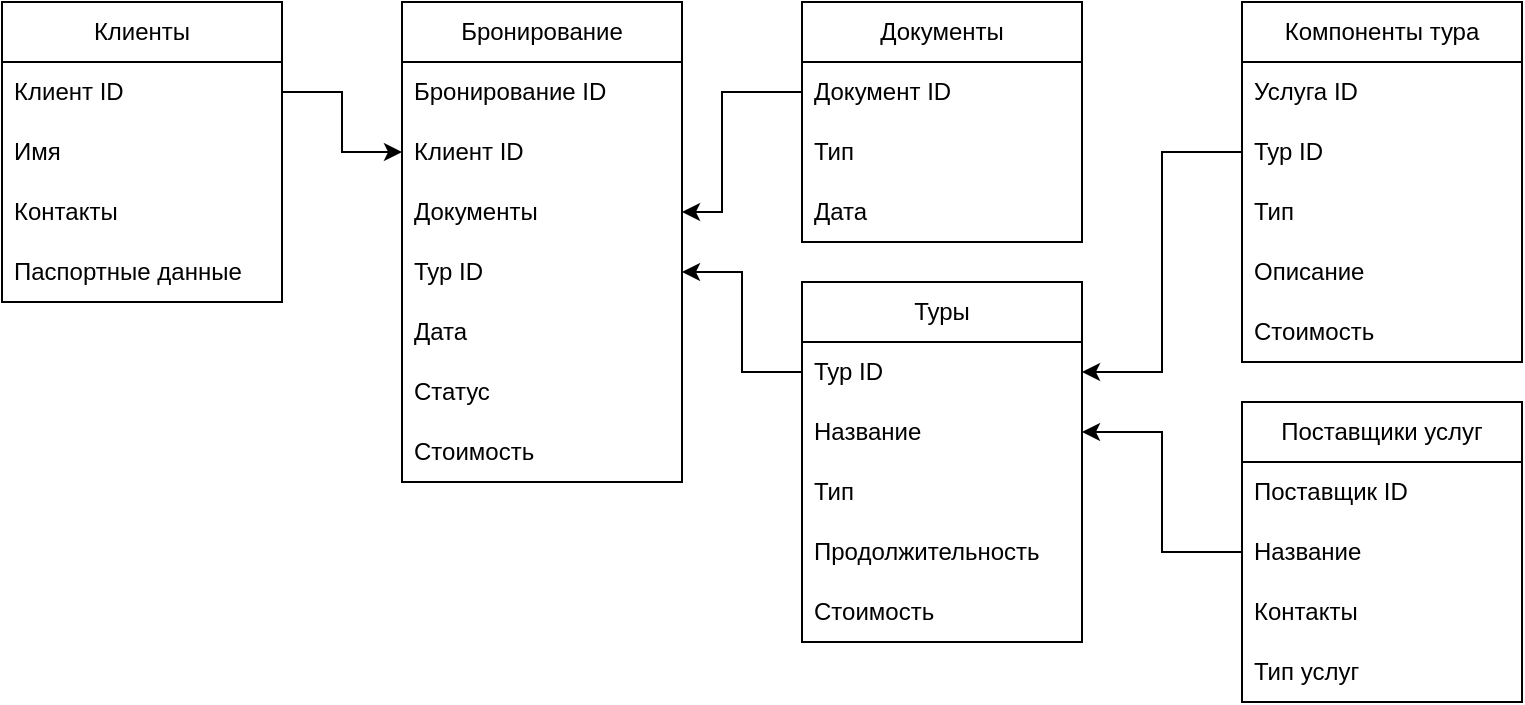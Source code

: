 <mxfile version="25.0.3">
  <diagram name="Страница — 1" id="lc1aimLQEBqBu4HDwsg1">
    <mxGraphModel dx="947" dy="601" grid="0" gridSize="10" guides="1" tooltips="1" connect="1" arrows="1" fold="1" page="1" pageScale="1" pageWidth="1169" pageHeight="827" math="0" shadow="0">
      <root>
        <mxCell id="0" />
        <mxCell id="1" parent="0" />
        <mxCell id="bFC9nPD_uuxMmTCtLFq5-8" value="Клиенты" style="swimlane;fontStyle=0;childLayout=stackLayout;horizontal=1;startSize=30;horizontalStack=0;resizeParent=1;resizeParentMax=0;resizeLast=0;collapsible=1;marginBottom=0;whiteSpace=wrap;html=1;" vertex="1" parent="1">
          <mxGeometry x="130" y="90" width="140" height="150" as="geometry" />
        </mxCell>
        <mxCell id="bFC9nPD_uuxMmTCtLFq5-9" value="Клиент ID" style="text;strokeColor=none;fillColor=none;align=left;verticalAlign=middle;spacingLeft=4;spacingRight=4;overflow=hidden;points=[[0,0.5],[1,0.5]];portConstraint=eastwest;rotatable=0;whiteSpace=wrap;html=1;" vertex="1" parent="bFC9nPD_uuxMmTCtLFq5-8">
          <mxGeometry y="30" width="140" height="30" as="geometry" />
        </mxCell>
        <mxCell id="bFC9nPD_uuxMmTCtLFq5-10" value="Имя" style="text;strokeColor=none;fillColor=none;align=left;verticalAlign=middle;spacingLeft=4;spacingRight=4;overflow=hidden;points=[[0,0.5],[1,0.5]];portConstraint=eastwest;rotatable=0;whiteSpace=wrap;html=1;" vertex="1" parent="bFC9nPD_uuxMmTCtLFq5-8">
          <mxGeometry y="60" width="140" height="30" as="geometry" />
        </mxCell>
        <mxCell id="bFC9nPD_uuxMmTCtLFq5-12" value="Контакты" style="text;strokeColor=none;fillColor=none;align=left;verticalAlign=middle;spacingLeft=4;spacingRight=4;overflow=hidden;points=[[0,0.5],[1,0.5]];portConstraint=eastwest;rotatable=0;whiteSpace=wrap;html=1;" vertex="1" parent="bFC9nPD_uuxMmTCtLFq5-8">
          <mxGeometry y="90" width="140" height="30" as="geometry" />
        </mxCell>
        <mxCell id="bFC9nPD_uuxMmTCtLFq5-11" value="Паспортные данные" style="text;strokeColor=none;fillColor=none;align=left;verticalAlign=middle;spacingLeft=4;spacingRight=4;overflow=hidden;points=[[0,0.5],[1,0.5]];portConstraint=eastwest;rotatable=0;whiteSpace=wrap;html=1;" vertex="1" parent="bFC9nPD_uuxMmTCtLFq5-8">
          <mxGeometry y="120" width="140" height="30" as="geometry" />
        </mxCell>
        <mxCell id="bFC9nPD_uuxMmTCtLFq5-13" value="Бронирование" style="swimlane;fontStyle=0;childLayout=stackLayout;horizontal=1;startSize=30;horizontalStack=0;resizeParent=1;resizeParentMax=0;resizeLast=0;collapsible=1;marginBottom=0;whiteSpace=wrap;html=1;" vertex="1" parent="1">
          <mxGeometry x="330" y="90" width="140" height="240" as="geometry" />
        </mxCell>
        <mxCell id="bFC9nPD_uuxMmTCtLFq5-14" value="Бронирование ID" style="text;strokeColor=none;fillColor=none;align=left;verticalAlign=middle;spacingLeft=4;spacingRight=4;overflow=hidden;points=[[0,0.5],[1,0.5]];portConstraint=eastwest;rotatable=0;whiteSpace=wrap;html=1;" vertex="1" parent="bFC9nPD_uuxMmTCtLFq5-13">
          <mxGeometry y="30" width="140" height="30" as="geometry" />
        </mxCell>
        <mxCell id="bFC9nPD_uuxMmTCtLFq5-15" value="Клиент ID" style="text;strokeColor=none;fillColor=none;align=left;verticalAlign=middle;spacingLeft=4;spacingRight=4;overflow=hidden;points=[[0,0.5],[1,0.5]];portConstraint=eastwest;rotatable=0;whiteSpace=wrap;html=1;" vertex="1" parent="bFC9nPD_uuxMmTCtLFq5-13">
          <mxGeometry y="60" width="140" height="30" as="geometry" />
        </mxCell>
        <mxCell id="bFC9nPD_uuxMmTCtLFq5-48" value="Документы" style="text;strokeColor=none;fillColor=none;align=left;verticalAlign=middle;spacingLeft=4;spacingRight=4;overflow=hidden;points=[[0,0.5],[1,0.5]];portConstraint=eastwest;rotatable=0;whiteSpace=wrap;html=1;" vertex="1" parent="bFC9nPD_uuxMmTCtLFq5-13">
          <mxGeometry y="90" width="140" height="30" as="geometry" />
        </mxCell>
        <mxCell id="bFC9nPD_uuxMmTCtLFq5-16" value="Тур ID" style="text;strokeColor=none;fillColor=none;align=left;verticalAlign=middle;spacingLeft=4;spacingRight=4;overflow=hidden;points=[[0,0.5],[1,0.5]];portConstraint=eastwest;rotatable=0;whiteSpace=wrap;html=1;" vertex="1" parent="bFC9nPD_uuxMmTCtLFq5-13">
          <mxGeometry y="120" width="140" height="30" as="geometry" />
        </mxCell>
        <mxCell id="bFC9nPD_uuxMmTCtLFq5-17" value="Дата" style="text;strokeColor=none;fillColor=none;align=left;verticalAlign=middle;spacingLeft=4;spacingRight=4;overflow=hidden;points=[[0,0.5],[1,0.5]];portConstraint=eastwest;rotatable=0;whiteSpace=wrap;html=1;" vertex="1" parent="bFC9nPD_uuxMmTCtLFq5-13">
          <mxGeometry y="150" width="140" height="30" as="geometry" />
        </mxCell>
        <mxCell id="bFC9nPD_uuxMmTCtLFq5-19" value="Статус" style="text;strokeColor=none;fillColor=none;align=left;verticalAlign=middle;spacingLeft=4;spacingRight=4;overflow=hidden;points=[[0,0.5],[1,0.5]];portConstraint=eastwest;rotatable=0;whiteSpace=wrap;html=1;" vertex="1" parent="bFC9nPD_uuxMmTCtLFq5-13">
          <mxGeometry y="180" width="140" height="30" as="geometry" />
        </mxCell>
        <mxCell id="bFC9nPD_uuxMmTCtLFq5-18" value="Стоимость" style="text;strokeColor=none;fillColor=none;align=left;verticalAlign=middle;spacingLeft=4;spacingRight=4;overflow=hidden;points=[[0,0.5],[1,0.5]];portConstraint=eastwest;rotatable=0;whiteSpace=wrap;html=1;" vertex="1" parent="bFC9nPD_uuxMmTCtLFq5-13">
          <mxGeometry y="210" width="140" height="30" as="geometry" />
        </mxCell>
        <mxCell id="bFC9nPD_uuxMmTCtLFq5-20" value="Документы" style="swimlane;fontStyle=0;childLayout=stackLayout;horizontal=1;startSize=30;horizontalStack=0;resizeParent=1;resizeParentMax=0;resizeLast=0;collapsible=1;marginBottom=0;whiteSpace=wrap;html=1;" vertex="1" parent="1">
          <mxGeometry x="530" y="90" width="140" height="120" as="geometry" />
        </mxCell>
        <mxCell id="bFC9nPD_uuxMmTCtLFq5-21" value="Документ ID" style="text;strokeColor=none;fillColor=none;align=left;verticalAlign=middle;spacingLeft=4;spacingRight=4;overflow=hidden;points=[[0,0.5],[1,0.5]];portConstraint=eastwest;rotatable=0;whiteSpace=wrap;html=1;" vertex="1" parent="bFC9nPD_uuxMmTCtLFq5-20">
          <mxGeometry y="30" width="140" height="30" as="geometry" />
        </mxCell>
        <mxCell id="bFC9nPD_uuxMmTCtLFq5-22" value="Тип" style="text;strokeColor=none;fillColor=none;align=left;verticalAlign=middle;spacingLeft=4;spacingRight=4;overflow=hidden;points=[[0,0.5],[1,0.5]];portConstraint=eastwest;rotatable=0;whiteSpace=wrap;html=1;" vertex="1" parent="bFC9nPD_uuxMmTCtLFq5-20">
          <mxGeometry y="60" width="140" height="30" as="geometry" />
        </mxCell>
        <mxCell id="bFC9nPD_uuxMmTCtLFq5-23" value="Дата" style="text;strokeColor=none;fillColor=none;align=left;verticalAlign=middle;spacingLeft=4;spacingRight=4;overflow=hidden;points=[[0,0.5],[1,0.5]];portConstraint=eastwest;rotatable=0;whiteSpace=wrap;html=1;" vertex="1" parent="bFC9nPD_uuxMmTCtLFq5-20">
          <mxGeometry y="90" width="140" height="30" as="geometry" />
        </mxCell>
        <mxCell id="bFC9nPD_uuxMmTCtLFq5-25" value="Туры" style="swimlane;fontStyle=0;childLayout=stackLayout;horizontal=1;startSize=30;horizontalStack=0;resizeParent=1;resizeParentMax=0;resizeLast=0;collapsible=1;marginBottom=0;whiteSpace=wrap;html=1;" vertex="1" parent="1">
          <mxGeometry x="530" y="230" width="140" height="180" as="geometry" />
        </mxCell>
        <mxCell id="bFC9nPD_uuxMmTCtLFq5-26" value="Тур ID" style="text;strokeColor=none;fillColor=none;align=left;verticalAlign=middle;spacingLeft=4;spacingRight=4;overflow=hidden;points=[[0,0.5],[1,0.5]];portConstraint=eastwest;rotatable=0;whiteSpace=wrap;html=1;" vertex="1" parent="bFC9nPD_uuxMmTCtLFq5-25">
          <mxGeometry y="30" width="140" height="30" as="geometry" />
        </mxCell>
        <mxCell id="bFC9nPD_uuxMmTCtLFq5-27" value="Название" style="text;strokeColor=none;fillColor=none;align=left;verticalAlign=middle;spacingLeft=4;spacingRight=4;overflow=hidden;points=[[0,0.5],[1,0.5]];portConstraint=eastwest;rotatable=0;whiteSpace=wrap;html=1;" vertex="1" parent="bFC9nPD_uuxMmTCtLFq5-25">
          <mxGeometry y="60" width="140" height="30" as="geometry" />
        </mxCell>
        <mxCell id="bFC9nPD_uuxMmTCtLFq5-28" value="Тип" style="text;strokeColor=none;fillColor=none;align=left;verticalAlign=middle;spacingLeft=4;spacingRight=4;overflow=hidden;points=[[0,0.5],[1,0.5]];portConstraint=eastwest;rotatable=0;whiteSpace=wrap;html=1;" vertex="1" parent="bFC9nPD_uuxMmTCtLFq5-25">
          <mxGeometry y="90" width="140" height="30" as="geometry" />
        </mxCell>
        <mxCell id="bFC9nPD_uuxMmTCtLFq5-30" value="Продолжительность" style="text;strokeColor=none;fillColor=none;align=left;verticalAlign=middle;spacingLeft=4;spacingRight=4;overflow=hidden;points=[[0,0.5],[1,0.5]];portConstraint=eastwest;rotatable=0;whiteSpace=wrap;html=1;" vertex="1" parent="bFC9nPD_uuxMmTCtLFq5-25">
          <mxGeometry y="120" width="140" height="30" as="geometry" />
        </mxCell>
        <mxCell id="bFC9nPD_uuxMmTCtLFq5-29" value="Стоимость" style="text;strokeColor=none;fillColor=none;align=left;verticalAlign=middle;spacingLeft=4;spacingRight=4;overflow=hidden;points=[[0,0.5],[1,0.5]];portConstraint=eastwest;rotatable=0;whiteSpace=wrap;html=1;" vertex="1" parent="bFC9nPD_uuxMmTCtLFq5-25">
          <mxGeometry y="150" width="140" height="30" as="geometry" />
        </mxCell>
        <mxCell id="bFC9nPD_uuxMmTCtLFq5-31" value="Компоненты тура" style="swimlane;fontStyle=0;childLayout=stackLayout;horizontal=1;startSize=30;horizontalStack=0;resizeParent=1;resizeParentMax=0;resizeLast=0;collapsible=1;marginBottom=0;whiteSpace=wrap;html=1;" vertex="1" parent="1">
          <mxGeometry x="750" y="90" width="140" height="180" as="geometry" />
        </mxCell>
        <mxCell id="bFC9nPD_uuxMmTCtLFq5-32" value="Услуга ID" style="text;strokeColor=none;fillColor=none;align=left;verticalAlign=middle;spacingLeft=4;spacingRight=4;overflow=hidden;points=[[0,0.5],[1,0.5]];portConstraint=eastwest;rotatable=0;whiteSpace=wrap;html=1;" vertex="1" parent="bFC9nPD_uuxMmTCtLFq5-31">
          <mxGeometry y="30" width="140" height="30" as="geometry" />
        </mxCell>
        <mxCell id="bFC9nPD_uuxMmTCtLFq5-33" value="Тур ID" style="text;strokeColor=none;fillColor=none;align=left;verticalAlign=middle;spacingLeft=4;spacingRight=4;overflow=hidden;points=[[0,0.5],[1,0.5]];portConstraint=eastwest;rotatable=0;whiteSpace=wrap;html=1;" vertex="1" parent="bFC9nPD_uuxMmTCtLFq5-31">
          <mxGeometry y="60" width="140" height="30" as="geometry" />
        </mxCell>
        <mxCell id="bFC9nPD_uuxMmTCtLFq5-34" value="Тип" style="text;strokeColor=none;fillColor=none;align=left;verticalAlign=middle;spacingLeft=4;spacingRight=4;overflow=hidden;points=[[0,0.5],[1,0.5]];portConstraint=eastwest;rotatable=0;whiteSpace=wrap;html=1;" vertex="1" parent="bFC9nPD_uuxMmTCtLFq5-31">
          <mxGeometry y="90" width="140" height="30" as="geometry" />
        </mxCell>
        <mxCell id="bFC9nPD_uuxMmTCtLFq5-35" value="Описание" style="text;strokeColor=none;fillColor=none;align=left;verticalAlign=middle;spacingLeft=4;spacingRight=4;overflow=hidden;points=[[0,0.5],[1,0.5]];portConstraint=eastwest;rotatable=0;whiteSpace=wrap;html=1;" vertex="1" parent="bFC9nPD_uuxMmTCtLFq5-31">
          <mxGeometry y="120" width="140" height="30" as="geometry" />
        </mxCell>
        <mxCell id="bFC9nPD_uuxMmTCtLFq5-36" value="Стоимость" style="text;strokeColor=none;fillColor=none;align=left;verticalAlign=middle;spacingLeft=4;spacingRight=4;overflow=hidden;points=[[0,0.5],[1,0.5]];portConstraint=eastwest;rotatable=0;whiteSpace=wrap;html=1;" vertex="1" parent="bFC9nPD_uuxMmTCtLFq5-31">
          <mxGeometry y="150" width="140" height="30" as="geometry" />
        </mxCell>
        <mxCell id="bFC9nPD_uuxMmTCtLFq5-37" value="Поставщики услуг" style="swimlane;fontStyle=0;childLayout=stackLayout;horizontal=1;startSize=30;horizontalStack=0;resizeParent=1;resizeParentMax=0;resizeLast=0;collapsible=1;marginBottom=0;whiteSpace=wrap;html=1;" vertex="1" parent="1">
          <mxGeometry x="750" y="290" width="140" height="150" as="geometry" />
        </mxCell>
        <mxCell id="bFC9nPD_uuxMmTCtLFq5-38" value="Поставщик ID" style="text;strokeColor=none;fillColor=none;align=left;verticalAlign=middle;spacingLeft=4;spacingRight=4;overflow=hidden;points=[[0,0.5],[1,0.5]];portConstraint=eastwest;rotatable=0;whiteSpace=wrap;html=1;" vertex="1" parent="bFC9nPD_uuxMmTCtLFq5-37">
          <mxGeometry y="30" width="140" height="30" as="geometry" />
        </mxCell>
        <mxCell id="bFC9nPD_uuxMmTCtLFq5-39" value="Название" style="text;strokeColor=none;fillColor=none;align=left;verticalAlign=middle;spacingLeft=4;spacingRight=4;overflow=hidden;points=[[0,0.5],[1,0.5]];portConstraint=eastwest;rotatable=0;whiteSpace=wrap;html=1;" vertex="1" parent="bFC9nPD_uuxMmTCtLFq5-37">
          <mxGeometry y="60" width="140" height="30" as="geometry" />
        </mxCell>
        <mxCell id="bFC9nPD_uuxMmTCtLFq5-40" value="Контакты" style="text;strokeColor=none;fillColor=none;align=left;verticalAlign=middle;spacingLeft=4;spacingRight=4;overflow=hidden;points=[[0,0.5],[1,0.5]];portConstraint=eastwest;rotatable=0;whiteSpace=wrap;html=1;" vertex="1" parent="bFC9nPD_uuxMmTCtLFq5-37">
          <mxGeometry y="90" width="140" height="30" as="geometry" />
        </mxCell>
        <mxCell id="bFC9nPD_uuxMmTCtLFq5-41" value="Тип услуг" style="text;strokeColor=none;fillColor=none;align=left;verticalAlign=middle;spacingLeft=4;spacingRight=4;overflow=hidden;points=[[0,0.5],[1,0.5]];portConstraint=eastwest;rotatable=0;whiteSpace=wrap;html=1;" vertex="1" parent="bFC9nPD_uuxMmTCtLFq5-37">
          <mxGeometry y="120" width="140" height="30" as="geometry" />
        </mxCell>
        <mxCell id="bFC9nPD_uuxMmTCtLFq5-44" style="edgeStyle=orthogonalEdgeStyle;rounded=0;orthogonalLoop=1;jettySize=auto;html=1;exitX=1;exitY=0.5;exitDx=0;exitDy=0;entryX=0;entryY=0.5;entryDx=0;entryDy=0;" edge="1" parent="1" source="bFC9nPD_uuxMmTCtLFq5-9" target="bFC9nPD_uuxMmTCtLFq5-15">
          <mxGeometry relative="1" as="geometry" />
        </mxCell>
        <mxCell id="bFC9nPD_uuxMmTCtLFq5-46" style="edgeStyle=orthogonalEdgeStyle;rounded=0;orthogonalLoop=1;jettySize=auto;html=1;exitX=0;exitY=0.5;exitDx=0;exitDy=0;entryX=1;entryY=0.5;entryDx=0;entryDy=0;" edge="1" parent="1" source="bFC9nPD_uuxMmTCtLFq5-33" target="bFC9nPD_uuxMmTCtLFq5-26">
          <mxGeometry relative="1" as="geometry" />
        </mxCell>
        <mxCell id="bFC9nPD_uuxMmTCtLFq5-47" style="edgeStyle=orthogonalEdgeStyle;rounded=0;orthogonalLoop=1;jettySize=auto;html=1;exitX=0;exitY=0.5;exitDx=0;exitDy=0;entryX=1;entryY=0.5;entryDx=0;entryDy=0;" edge="1" parent="1" source="bFC9nPD_uuxMmTCtLFq5-39" target="bFC9nPD_uuxMmTCtLFq5-27">
          <mxGeometry relative="1" as="geometry" />
        </mxCell>
        <mxCell id="bFC9nPD_uuxMmTCtLFq5-49" style="edgeStyle=orthogonalEdgeStyle;rounded=0;orthogonalLoop=1;jettySize=auto;html=1;exitX=0;exitY=0.5;exitDx=0;exitDy=0;entryX=1;entryY=0.5;entryDx=0;entryDy=0;" edge="1" parent="1" source="bFC9nPD_uuxMmTCtLFq5-21" target="bFC9nPD_uuxMmTCtLFq5-48">
          <mxGeometry relative="1" as="geometry">
            <Array as="points">
              <mxPoint x="490" y="135" />
              <mxPoint x="490" y="195" />
            </Array>
          </mxGeometry>
        </mxCell>
        <mxCell id="bFC9nPD_uuxMmTCtLFq5-50" style="edgeStyle=orthogonalEdgeStyle;rounded=0;orthogonalLoop=1;jettySize=auto;html=1;exitX=0;exitY=0.5;exitDx=0;exitDy=0;entryX=1;entryY=0.5;entryDx=0;entryDy=0;" edge="1" parent="1" source="bFC9nPD_uuxMmTCtLFq5-26" target="bFC9nPD_uuxMmTCtLFq5-16">
          <mxGeometry relative="1" as="geometry" />
        </mxCell>
      </root>
    </mxGraphModel>
  </diagram>
</mxfile>
